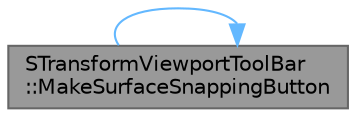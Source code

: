 digraph "STransformViewportToolBar::MakeSurfaceSnappingButton"
{
 // INTERACTIVE_SVG=YES
 // LATEX_PDF_SIZE
  bgcolor="transparent";
  edge [fontname=Helvetica,fontsize=10,labelfontname=Helvetica,labelfontsize=10];
  node [fontname=Helvetica,fontsize=10,shape=box,height=0.2,width=0.4];
  rankdir="RL";
  Node1 [id="Node000001",label="STransformViewportToolBar\l::MakeSurfaceSnappingButton",height=0.2,width=0.4,color="gray40", fillcolor="grey60", style="filled", fontcolor="black",tooltip="Make the surface snapping toolbar checkbox button."];
  Node1 -> Node1 [id="edge1_Node000001_Node000001",dir="back",color="steelblue1",style="solid",tooltip=" "];
}
